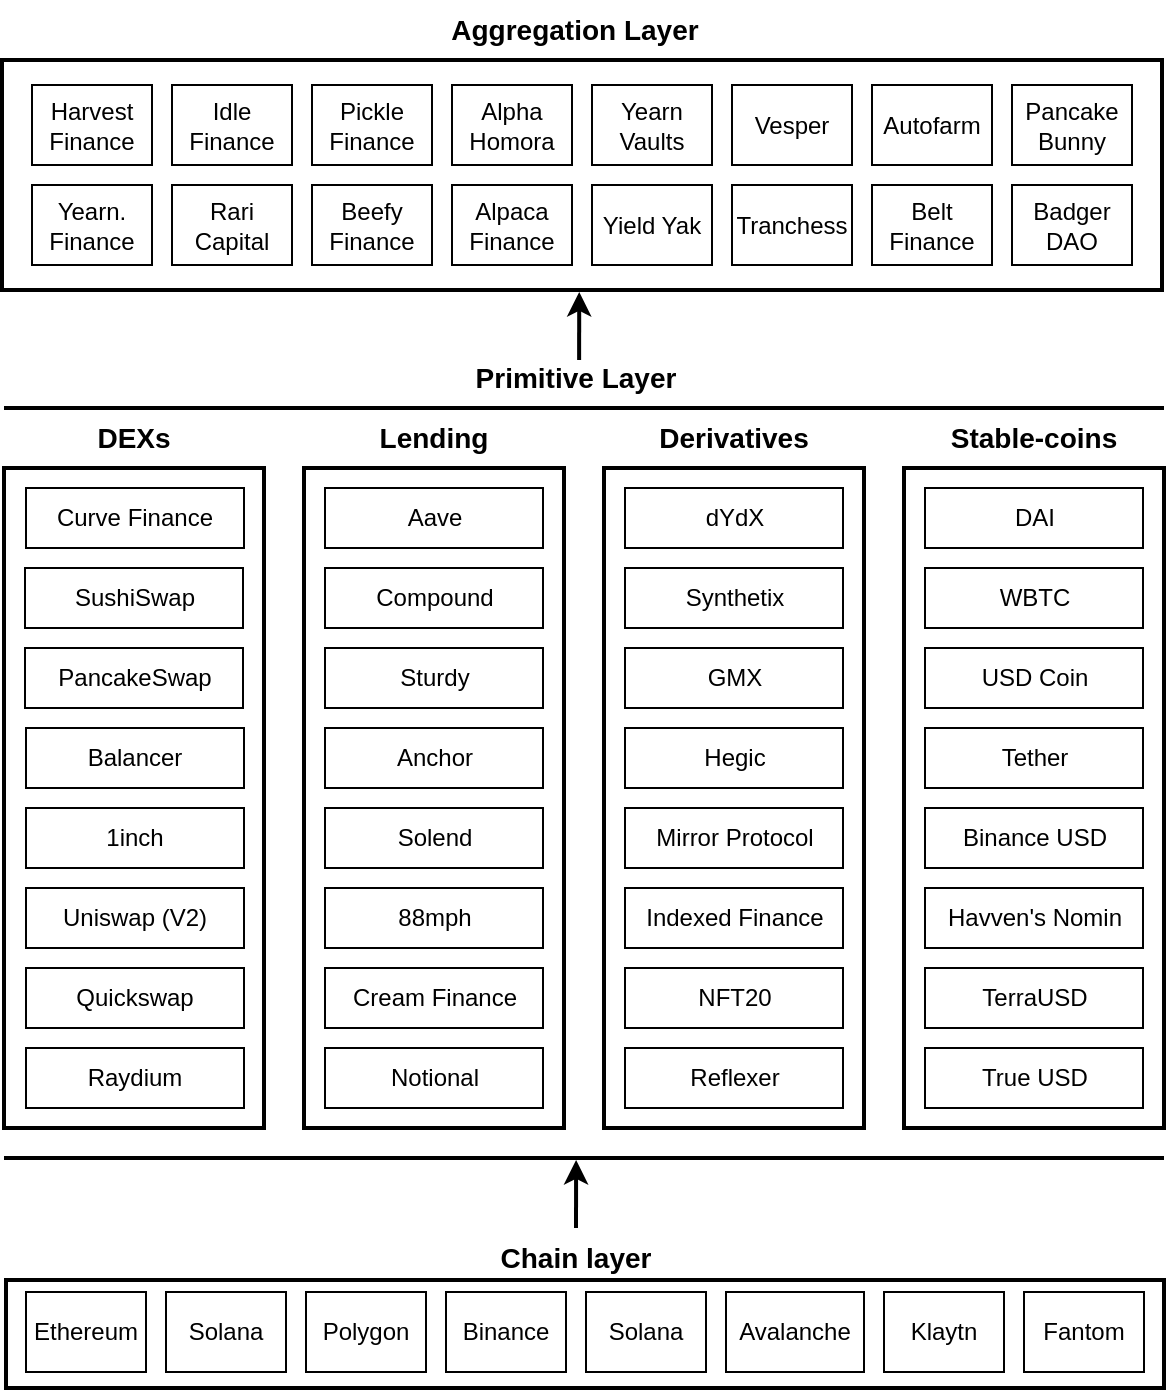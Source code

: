 <mxfile version="20.2.8" type="github"><diagram id="vA1Mwwlki-n_E3SzybSL" name="Page-1"><mxGraphModel dx="946" dy="646" grid="1" gridSize="10" guides="1" tooltips="1" connect="1" arrows="1" fold="1" page="1" pageScale="1" pageWidth="827" pageHeight="1169" math="0" shadow="0"><root><mxCell id="0"/><mxCell id="1" parent="0"/><mxCell id="zbpn0ASb3LzRVK3qtcD5-1" value="" style="rounded=0;whiteSpace=wrap;html=1;strokeWidth=2;" parent="1" vertex="1"><mxGeometry x="62" y="696" width="579" height="54" as="geometry"/></mxCell><mxCell id="zbpn0ASb3LzRVK3qtcD5-4" value="" style="rounded=0;whiteSpace=wrap;html=1;strokeWidth=2;" parent="1" vertex="1"><mxGeometry x="61" y="290" width="130" height="330" as="geometry"/></mxCell><mxCell id="zbpn0ASb3LzRVK3qtcD5-8" value="" style="rounded=0;whiteSpace=wrap;html=1;strokeWidth=2;" parent="1" vertex="1"><mxGeometry x="211" y="290" width="130" height="330" as="geometry"/></mxCell><mxCell id="zbpn0ASb3LzRVK3qtcD5-9" value="" style="rounded=0;whiteSpace=wrap;html=1;strokeWidth=2;" parent="1" vertex="1"><mxGeometry x="361" y="290" width="130" height="330" as="geometry"/></mxCell><mxCell id="zbpn0ASb3LzRVK3qtcD5-10" value="" style="rounded=0;whiteSpace=wrap;html=1;strokeWidth=2;" parent="1" vertex="1"><mxGeometry x="511" y="290" width="130" height="330" as="geometry"/></mxCell><mxCell id="zbpn0ASb3LzRVK3qtcD5-11" value="Ethereum" style="rounded=0;whiteSpace=wrap;html=1;" parent="1" vertex="1"><mxGeometry x="72" y="702" width="60" height="40" as="geometry"/></mxCell><mxCell id="zbpn0ASb3LzRVK3qtcD5-12" value="" style="rounded=0;whiteSpace=wrap;html=1;strokeWidth=2;" parent="1" vertex="1"><mxGeometry x="60" y="86" width="580" height="115" as="geometry"/></mxCell><mxCell id="zbpn0ASb3LzRVK3qtcD5-16" value="" style="line;strokeWidth=2;html=1;" parent="1" vertex="1"><mxGeometry x="61" y="630" width="580" height="10" as="geometry"/></mxCell><mxCell id="zbpn0ASb3LzRVK3qtcD5-21" value="" style="line;strokeWidth=2;html=1;" parent="1" vertex="1"><mxGeometry x="61" y="255" width="580" height="10" as="geometry"/></mxCell><mxCell id="zbpn0ASb3LzRVK3qtcD5-23" value="Solana" style="rounded=0;whiteSpace=wrap;html=1;" parent="1" vertex="1"><mxGeometry x="142" y="702" width="60" height="40" as="geometry"/></mxCell><mxCell id="zbpn0ASb3LzRVK3qtcD5-24" value="Polygon" style="rounded=0;whiteSpace=wrap;html=1;" parent="1" vertex="1"><mxGeometry x="212" y="702" width="60" height="40" as="geometry"/></mxCell><mxCell id="zbpn0ASb3LzRVK3qtcD5-25" value="Binance" style="rounded=0;whiteSpace=wrap;html=1;" parent="1" vertex="1"><mxGeometry x="282" y="702" width="60" height="40" as="geometry"/></mxCell><mxCell id="zbpn0ASb3LzRVK3qtcD5-26" value="Solana" style="rounded=0;whiteSpace=wrap;html=1;" parent="1" vertex="1"><mxGeometry x="352" y="702" width="60" height="40" as="geometry"/></mxCell><mxCell id="zbpn0ASb3LzRVK3qtcD5-27" value="Avalanche" style="rounded=0;whiteSpace=wrap;html=1;" parent="1" vertex="1"><mxGeometry x="422" y="702" width="69" height="40" as="geometry"/></mxCell><mxCell id="zbpn0ASb3LzRVK3qtcD5-28" value="Klaytn" style="rounded=0;whiteSpace=wrap;html=1;" parent="1" vertex="1"><mxGeometry x="501" y="702" width="60" height="40" as="geometry"/></mxCell><mxCell id="zbpn0ASb3LzRVK3qtcD5-29" value="Fantom" style="rounded=0;whiteSpace=wrap;html=1;" parent="1" vertex="1"><mxGeometry x="571" y="702" width="60" height="40" as="geometry"/></mxCell><mxCell id="zbpn0ASb3LzRVK3qtcD5-30" value="&lt;b&gt;&lt;font style=&quot;font-size: 14px;&quot;&gt;Chain layer&lt;/font&gt;&lt;/b&gt;" style="text;html=1;strokeColor=none;fillColor=none;align=center;verticalAlign=middle;whiteSpace=wrap;rounded=0;" parent="1" vertex="1"><mxGeometry x="297" y="670" width="100" height="30" as="geometry"/></mxCell><mxCell id="zbpn0ASb3LzRVK3qtcD5-31" value="&lt;span style=&quot;font-size: 14px;&quot;&gt;&lt;b&gt;DEXs&lt;/b&gt;&lt;/span&gt;" style="text;html=1;strokeColor=none;fillColor=none;align=center;verticalAlign=middle;whiteSpace=wrap;rounded=0;" parent="1" vertex="1"><mxGeometry x="76" y="260" width="100" height="30" as="geometry"/></mxCell><mxCell id="zbpn0ASb3LzRVK3qtcD5-32" value="&lt;span style=&quot;font-size: 14px;&quot;&gt;&lt;b&gt;Stable-coins&lt;/b&gt;&lt;/span&gt;" style="text;html=1;strokeColor=none;fillColor=none;align=center;verticalAlign=middle;whiteSpace=wrap;rounded=0;" parent="1" vertex="1"><mxGeometry x="526" y="260" width="100" height="30" as="geometry"/></mxCell><mxCell id="zbpn0ASb3LzRVK3qtcD5-33" value="&lt;span style=&quot;font-size: 14px;&quot;&gt;&lt;b&gt;Derivatives&lt;/b&gt;&lt;/span&gt;" style="text;html=1;strokeColor=none;fillColor=none;align=center;verticalAlign=middle;whiteSpace=wrap;rounded=0;" parent="1" vertex="1"><mxGeometry x="376" y="260" width="100" height="30" as="geometry"/></mxCell><mxCell id="zbpn0ASb3LzRVK3qtcD5-34" value="&lt;span style=&quot;font-size: 14px;&quot;&gt;&lt;b&gt;Lending&lt;/b&gt;&lt;/span&gt;" style="text;html=1;strokeColor=none;fillColor=none;align=center;verticalAlign=middle;whiteSpace=wrap;rounded=0;" parent="1" vertex="1"><mxGeometry x="226" y="260" width="100" height="30" as="geometry"/></mxCell><mxCell id="zbpn0ASb3LzRVK3qtcD5-35" value="Curve Finance" style="rounded=0;whiteSpace=wrap;html=1;" parent="1" vertex="1"><mxGeometry x="72" y="300" width="109" height="30" as="geometry"/></mxCell><mxCell id="zbpn0ASb3LzRVK3qtcD5-39" value="SushiSwap" style="rounded=0;whiteSpace=wrap;html=1;" parent="1" vertex="1"><mxGeometry x="71.5" y="340" width="109" height="30" as="geometry"/></mxCell><mxCell id="zbpn0ASb3LzRVK3qtcD5-40" value="PancakeSwap" style="rounded=0;whiteSpace=wrap;html=1;" parent="1" vertex="1"><mxGeometry x="71.5" y="380" width="109" height="30" as="geometry"/></mxCell><mxCell id="zbpn0ASb3LzRVK3qtcD5-41" value="Balancer" style="rounded=0;whiteSpace=wrap;html=1;" parent="1" vertex="1"><mxGeometry x="72" y="420" width="109" height="30" as="geometry"/></mxCell><mxCell id="zbpn0ASb3LzRVK3qtcD5-42" value="1inch" style="rounded=0;whiteSpace=wrap;html=1;" parent="1" vertex="1"><mxGeometry x="72" y="460" width="109" height="30" as="geometry"/></mxCell><mxCell id="zbpn0ASb3LzRVK3qtcD5-43" value="Uniswap (V2)" style="rounded=0;whiteSpace=wrap;html=1;" parent="1" vertex="1"><mxGeometry x="72" y="500" width="109" height="30" as="geometry"/></mxCell><mxCell id="zbpn0ASb3LzRVK3qtcD5-44" value="Raydium" style="rounded=0;whiteSpace=wrap;html=1;" parent="1" vertex="1"><mxGeometry x="72" y="580" width="109" height="30" as="geometry"/></mxCell><mxCell id="zbpn0ASb3LzRVK3qtcD5-45" value="Quickswap" style="rounded=0;whiteSpace=wrap;html=1;" parent="1" vertex="1"><mxGeometry x="72" y="540" width="109" height="30" as="geometry"/></mxCell><mxCell id="zbpn0ASb3LzRVK3qtcD5-46" value="Anchor" style="rounded=0;whiteSpace=wrap;html=1;" parent="1" vertex="1"><mxGeometry x="221.5" y="420" width="109" height="30" as="geometry"/></mxCell><mxCell id="zbpn0ASb3LzRVK3qtcD5-47" value="Sturdy" style="rounded=0;whiteSpace=wrap;html=1;" parent="1" vertex="1"><mxGeometry x="221.5" y="380" width="109" height="30" as="geometry"/></mxCell><mxCell id="zbpn0ASb3LzRVK3qtcD5-48" value="Compound" style="rounded=0;whiteSpace=wrap;html=1;" parent="1" vertex="1"><mxGeometry x="221.5" y="340" width="109" height="30" as="geometry"/></mxCell><mxCell id="zbpn0ASb3LzRVK3qtcD5-49" value="Aave" style="rounded=0;whiteSpace=wrap;html=1;" parent="1" vertex="1"><mxGeometry x="221.5" y="300" width="109" height="30" as="geometry"/></mxCell><mxCell id="zbpn0ASb3LzRVK3qtcD5-50" value="Notional" style="rounded=0;whiteSpace=wrap;html=1;" parent="1" vertex="1"><mxGeometry x="221.5" y="580" width="109" height="30" as="geometry"/></mxCell><mxCell id="zbpn0ASb3LzRVK3qtcD5-51" value="Cream Finance" style="rounded=0;whiteSpace=wrap;html=1;" parent="1" vertex="1"><mxGeometry x="221.5" y="540" width="109" height="30" as="geometry"/></mxCell><mxCell id="zbpn0ASb3LzRVK3qtcD5-52" value="88mph" style="rounded=0;whiteSpace=wrap;html=1;" parent="1" vertex="1"><mxGeometry x="221.5" y="500" width="109" height="30" as="geometry"/></mxCell><mxCell id="zbpn0ASb3LzRVK3qtcD5-53" value="Solend" style="rounded=0;whiteSpace=wrap;html=1;" parent="1" vertex="1"><mxGeometry x="221.5" y="460" width="109" height="30" as="geometry"/></mxCell><mxCell id="zbpn0ASb3LzRVK3qtcD5-54" value="Hegic" style="rounded=0;whiteSpace=wrap;html=1;" parent="1" vertex="1"><mxGeometry x="371.5" y="420" width="109" height="30" as="geometry"/></mxCell><mxCell id="zbpn0ASb3LzRVK3qtcD5-55" value="GMX" style="rounded=0;whiteSpace=wrap;html=1;" parent="1" vertex="1"><mxGeometry x="371.5" y="380" width="109" height="30" as="geometry"/></mxCell><mxCell id="zbpn0ASb3LzRVK3qtcD5-56" value="Synthetix" style="rounded=0;whiteSpace=wrap;html=1;" parent="1" vertex="1"><mxGeometry x="371.5" y="340" width="109" height="30" as="geometry"/></mxCell><mxCell id="zbpn0ASb3LzRVK3qtcD5-57" value="dYdX" style="rounded=0;whiteSpace=wrap;html=1;" parent="1" vertex="1"><mxGeometry x="371.5" y="300" width="109" height="30" as="geometry"/></mxCell><mxCell id="zbpn0ASb3LzRVK3qtcD5-58" value="Reflexer" style="rounded=0;whiteSpace=wrap;html=1;" parent="1" vertex="1"><mxGeometry x="371.5" y="580" width="109" height="30" as="geometry"/></mxCell><mxCell id="zbpn0ASb3LzRVK3qtcD5-59" value="NFT20" style="rounded=0;whiteSpace=wrap;html=1;" parent="1" vertex="1"><mxGeometry x="371.5" y="540" width="109" height="30" as="geometry"/></mxCell><mxCell id="zbpn0ASb3LzRVK3qtcD5-60" value="Indexed Finance" style="rounded=0;whiteSpace=wrap;html=1;" parent="1" vertex="1"><mxGeometry x="371.5" y="500" width="109" height="30" as="geometry"/></mxCell><mxCell id="zbpn0ASb3LzRVK3qtcD5-61" value="Mirror Protocol" style="rounded=0;whiteSpace=wrap;html=1;" parent="1" vertex="1"><mxGeometry x="371.5" y="460" width="109" height="30" as="geometry"/></mxCell><mxCell id="zbpn0ASb3LzRVK3qtcD5-62" value="Tether" style="rounded=0;whiteSpace=wrap;html=1;" parent="1" vertex="1"><mxGeometry x="521.5" y="420" width="109" height="30" as="geometry"/></mxCell><mxCell id="zbpn0ASb3LzRVK3qtcD5-63" value="USD Coin" style="rounded=0;whiteSpace=wrap;html=1;" parent="1" vertex="1"><mxGeometry x="521.5" y="380" width="109" height="30" as="geometry"/></mxCell><mxCell id="zbpn0ASb3LzRVK3qtcD5-64" value="WBTC" style="rounded=0;whiteSpace=wrap;html=1;" parent="1" vertex="1"><mxGeometry x="521.5" y="340" width="109" height="30" as="geometry"/></mxCell><mxCell id="zbpn0ASb3LzRVK3qtcD5-65" value="DAI" style="rounded=0;whiteSpace=wrap;html=1;" parent="1" vertex="1"><mxGeometry x="521.5" y="300" width="109" height="30" as="geometry"/></mxCell><mxCell id="zbpn0ASb3LzRVK3qtcD5-66" value="True USD" style="rounded=0;whiteSpace=wrap;html=1;" parent="1" vertex="1"><mxGeometry x="521.5" y="580" width="109" height="30" as="geometry"/></mxCell><mxCell id="zbpn0ASb3LzRVK3qtcD5-67" value="TerraUSD" style="rounded=0;whiteSpace=wrap;html=1;" parent="1" vertex="1"><mxGeometry x="521.5" y="540" width="109" height="30" as="geometry"/></mxCell><mxCell id="zbpn0ASb3LzRVK3qtcD5-68" value="Havven's Nomin" style="rounded=0;whiteSpace=wrap;html=1;" parent="1" vertex="1"><mxGeometry x="521.5" y="500" width="109" height="30" as="geometry"/></mxCell><mxCell id="zbpn0ASb3LzRVK3qtcD5-69" value="Binance USD" style="rounded=0;whiteSpace=wrap;html=1;" parent="1" vertex="1"><mxGeometry x="521.5" y="460" width="109" height="30" as="geometry"/></mxCell><mxCell id="zbpn0ASb3LzRVK3qtcD5-70" value="Harvest Finance" style="rounded=0;whiteSpace=wrap;html=1;" parent="1" vertex="1"><mxGeometry x="75" y="98.5" width="60" height="40" as="geometry"/></mxCell><mxCell id="zbpn0ASb3LzRVK3qtcD5-71" value="Idle Finance" style="rounded=0;whiteSpace=wrap;html=1;" parent="1" vertex="1"><mxGeometry x="145" y="98.5" width="60" height="40" as="geometry"/></mxCell><mxCell id="zbpn0ASb3LzRVK3qtcD5-72" value="Pickle Finance" style="rounded=0;whiteSpace=wrap;html=1;" parent="1" vertex="1"><mxGeometry x="215" y="98.5" width="60" height="40" as="geometry"/></mxCell><mxCell id="zbpn0ASb3LzRVK3qtcD5-73" value="Alpha Homora" style="rounded=0;whiteSpace=wrap;html=1;" parent="1" vertex="1"><mxGeometry x="285" y="98.5" width="60" height="40" as="geometry"/></mxCell><mxCell id="zbpn0ASb3LzRVK3qtcD5-74" value="Yearn Vaults" style="rounded=0;whiteSpace=wrap;html=1;" parent="1" vertex="1"><mxGeometry x="355" y="98.5" width="60" height="40" as="geometry"/></mxCell><mxCell id="zbpn0ASb3LzRVK3qtcD5-75" value="Vesper" style="rounded=0;whiteSpace=wrap;html=1;" parent="1" vertex="1"><mxGeometry x="425" y="98.5" width="60" height="40" as="geometry"/></mxCell><mxCell id="zbpn0ASb3LzRVK3qtcD5-76" value="Autofarm" style="rounded=0;whiteSpace=wrap;html=1;" parent="1" vertex="1"><mxGeometry x="495" y="98.5" width="60" height="40" as="geometry"/></mxCell><mxCell id="zbpn0ASb3LzRVK3qtcD5-77" value="Pancake Bunny" style="rounded=0;whiteSpace=wrap;html=1;" parent="1" vertex="1"><mxGeometry x="565" y="98.5" width="60" height="40" as="geometry"/></mxCell><mxCell id="zbpn0ASb3LzRVK3qtcD5-87" value="Yearn. Finance" style="rounded=0;whiteSpace=wrap;html=1;" parent="1" vertex="1"><mxGeometry x="75" y="148.5" width="60" height="40" as="geometry"/></mxCell><mxCell id="zbpn0ASb3LzRVK3qtcD5-88" value="Rari Capital" style="rounded=0;whiteSpace=wrap;html=1;" parent="1" vertex="1"><mxGeometry x="145" y="148.5" width="60" height="40" as="geometry"/></mxCell><mxCell id="zbpn0ASb3LzRVK3qtcD5-89" value="Beefy Finance" style="rounded=0;whiteSpace=wrap;html=1;" parent="1" vertex="1"><mxGeometry x="215" y="148.5" width="60" height="40" as="geometry"/></mxCell><mxCell id="zbpn0ASb3LzRVK3qtcD5-90" value="Alpaca Finance" style="rounded=0;whiteSpace=wrap;html=1;" parent="1" vertex="1"><mxGeometry x="285" y="148.5" width="60" height="40" as="geometry"/></mxCell><mxCell id="zbpn0ASb3LzRVK3qtcD5-91" value="Yield Yak" style="rounded=0;whiteSpace=wrap;html=1;" parent="1" vertex="1"><mxGeometry x="355" y="148.5" width="60" height="40" as="geometry"/></mxCell><mxCell id="zbpn0ASb3LzRVK3qtcD5-92" value="Tranchess" style="rounded=0;whiteSpace=wrap;html=1;" parent="1" vertex="1"><mxGeometry x="425" y="148.5" width="60" height="40" as="geometry"/></mxCell><mxCell id="zbpn0ASb3LzRVK3qtcD5-93" value="Belt Finance" style="rounded=0;whiteSpace=wrap;html=1;" parent="1" vertex="1"><mxGeometry x="495" y="148.5" width="60" height="40" as="geometry"/></mxCell><mxCell id="zbpn0ASb3LzRVK3qtcD5-94" value="Badger DAO" style="rounded=0;whiteSpace=wrap;html=1;" parent="1" vertex="1"><mxGeometry x="565" y="148.5" width="60" height="40" as="geometry"/></mxCell><mxCell id="zbpn0ASb3LzRVK3qtcD5-95" value="&lt;span style=&quot;font-size: 14px;&quot;&gt;&lt;b&gt;Aggregation Layer&lt;/b&gt;&lt;/span&gt;" style="text;html=1;strokeColor=none;fillColor=none;align=center;verticalAlign=middle;whiteSpace=wrap;rounded=0;" parent="1" vertex="1"><mxGeometry x="248.5" y="56" width="195" height="30" as="geometry"/></mxCell><mxCell id="zbpn0ASb3LzRVK3qtcD5-96" value="&lt;span style=&quot;font-size: 14px;&quot;&gt;&lt;b&gt;Primitive Layer&lt;/b&gt;&lt;/span&gt;" style="text;html=1;strokeColor=none;fillColor=none;align=center;verticalAlign=middle;whiteSpace=wrap;rounded=0;" parent="1" vertex="1"><mxGeometry x="280" y="230" width="134" height="30" as="geometry"/></mxCell><mxCell id="zbpn0ASb3LzRVK3qtcD5-98" value="" style="endArrow=classic;html=1;rounded=0;fontSize=14;strokeWidth=2;exitX=0.5;exitY=0;exitDx=0;exitDy=0;" parent="1" source="zbpn0ASb3LzRVK3qtcD5-30" edge="1"><mxGeometry width="50" height="50" relative="1" as="geometry"><mxPoint x="345.3" y="668.35" as="sourcePoint"/><mxPoint x="347.05" y="636" as="targetPoint"/></mxGeometry></mxCell><mxCell id="zbpn0ASb3LzRVK3qtcD5-101" value="" style="endArrow=classic;html=1;rounded=0;fontSize=14;strokeWidth=2;exitX=0.5;exitY=0;exitDx=0;exitDy=0;" parent="1" edge="1"><mxGeometry width="50" height="50" relative="1" as="geometry"><mxPoint x="348.56" y="236" as="sourcePoint"/><mxPoint x="348.61" y="202" as="targetPoint"/></mxGeometry></mxCell></root></mxGraphModel></diagram></mxfile>